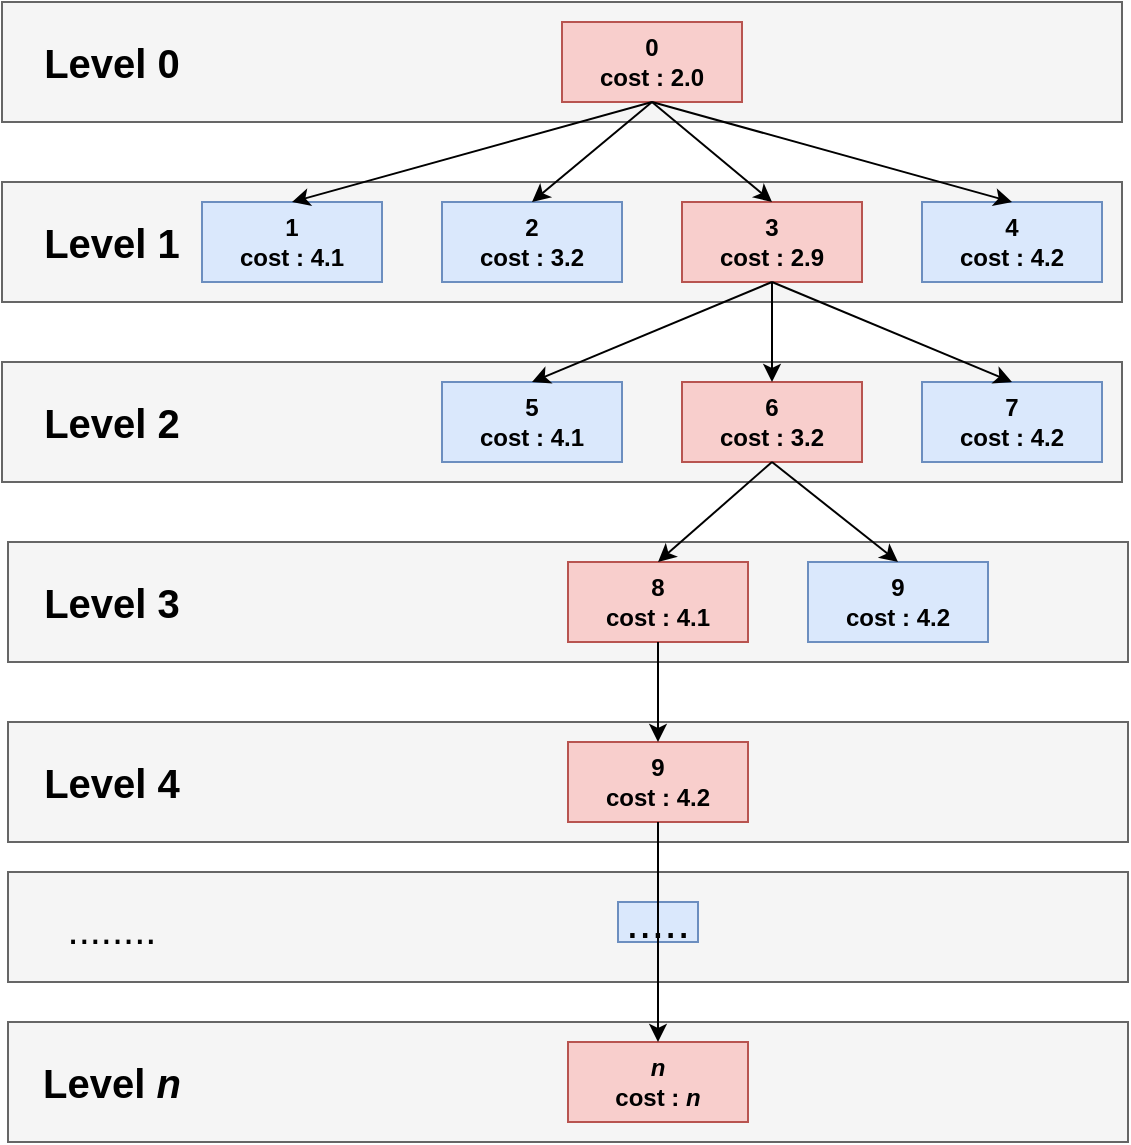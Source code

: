 <mxfile version="11.0.2" type="google"><diagram id="6a731a19-8d31-9384-78a2-239565b7b9f0" name="Page-1"><mxGraphModel dx="1231" dy="660" grid="1" gridSize="10" guides="1" tooltips="1" connect="1" arrows="1" fold="1" page="1" pageScale="1" pageWidth="1169" pageHeight="827" background="#ffffff" math="0" shadow="0"><root><mxCell id="0"/><mxCell id="1" parent="0"/><mxCell id="MsNmEh_7ACoY4oKL1VFn-1826" value="" style="group" vertex="1" connectable="0" parent="1"><mxGeometry x="60" y="130" width="563" height="570" as="geometry"/></mxCell><mxCell id="MsNmEh_7ACoY4oKL1VFn-1817" value="" style="rounded=0;whiteSpace=wrap;html=1;fillColor=#f5f5f5;strokeColor=#666666;fontColor=#333333;" vertex="1" parent="MsNmEh_7ACoY4oKL1VFn-1826"><mxGeometry x="3" y="510" width="560" height="60" as="geometry"/></mxCell><mxCell id="MsNmEh_7ACoY4oKL1VFn-1816" value="" style="rounded=0;whiteSpace=wrap;html=1;fillColor=#f5f5f5;strokeColor=#666666;fontColor=#333333;" vertex="1" parent="MsNmEh_7ACoY4oKL1VFn-1826"><mxGeometry x="3" y="435" width="560" height="55" as="geometry"/></mxCell><mxCell id="MsNmEh_7ACoY4oKL1VFn-1815" value="" style="rounded=0;whiteSpace=wrap;html=1;fillColor=#f5f5f5;strokeColor=#666666;fontColor=#333333;" vertex="1" parent="MsNmEh_7ACoY4oKL1VFn-1826"><mxGeometry x="3" y="360" width="560" height="60" as="geometry"/></mxCell><mxCell id="MsNmEh_7ACoY4oKL1VFn-1814" value="" style="rounded=0;whiteSpace=wrap;html=1;fillColor=#f5f5f5;strokeColor=#666666;fontColor=#333333;" vertex="1" parent="MsNmEh_7ACoY4oKL1VFn-1826"><mxGeometry x="3" y="270" width="560" height="60" as="geometry"/></mxCell><mxCell id="MsNmEh_7ACoY4oKL1VFn-1813" value="" style="rounded=0;whiteSpace=wrap;html=1;fillColor=#f5f5f5;strokeColor=#666666;fontColor=#333333;" vertex="1" parent="MsNmEh_7ACoY4oKL1VFn-1826"><mxGeometry y="180" width="560" height="60" as="geometry"/></mxCell><mxCell id="MsNmEh_7ACoY4oKL1VFn-1811" value="" style="rounded=0;whiteSpace=wrap;html=1;fillColor=#f5f5f5;strokeColor=#666666;fontColor=#333333;" vertex="1" parent="MsNmEh_7ACoY4oKL1VFn-1826"><mxGeometry y="90" width="560" height="60" as="geometry"/></mxCell><mxCell id="MsNmEh_7ACoY4oKL1VFn-1810" value="" style="rounded=0;whiteSpace=wrap;html=1;fillColor=#f5f5f5;strokeColor=#666666;fontColor=#333333;" vertex="1" parent="MsNmEh_7ACoY4oKL1VFn-1826"><mxGeometry width="560" height="60" as="geometry"/></mxCell><mxCell id="MsNmEh_7ACoY4oKL1VFn-1779" value="&lt;b&gt;0&lt;br&gt;&lt;/b&gt;&lt;div&gt;&lt;b&gt;cost : 2.0&lt;/b&gt;&lt;/div&gt;" style="rounded=0;whiteSpace=wrap;html=1;fillColor=#f8cecc;strokeColor=#b85450;" vertex="1" parent="MsNmEh_7ACoY4oKL1VFn-1826"><mxGeometry x="280" y="10" width="90" height="40" as="geometry"/></mxCell><mxCell id="MsNmEh_7ACoY4oKL1VFn-1780" value="&lt;b&gt;1&lt;br&gt;&lt;/b&gt;&lt;div&gt;&lt;b&gt;cost : 4.1&lt;br&gt;&lt;/b&gt;&lt;/div&gt;" style="rounded=0;whiteSpace=wrap;html=1;fillColor=#dae8fc;strokeColor=#6c8ebf;" vertex="1" parent="MsNmEh_7ACoY4oKL1VFn-1826"><mxGeometry x="100" y="100" width="90" height="40" as="geometry"/></mxCell><mxCell id="MsNmEh_7ACoY4oKL1VFn-1781" style="rounded=0;orthogonalLoop=1;jettySize=auto;html=1;exitX=0.5;exitY=1;exitDx=0;exitDy=0;entryX=0.5;entryY=0;entryDx=0;entryDy=0;" edge="1" parent="MsNmEh_7ACoY4oKL1VFn-1826" source="MsNmEh_7ACoY4oKL1VFn-1779" target="MsNmEh_7ACoY4oKL1VFn-1780"><mxGeometry relative="1" as="geometry"/></mxCell><mxCell id="MsNmEh_7ACoY4oKL1VFn-1782" value="2&lt;br&gt;&lt;div&gt;cost : 3.2&lt;br&gt;&lt;/div&gt;" style="rounded=0;whiteSpace=wrap;html=1;fillColor=#dae8fc;strokeColor=#6c8ebf;fontStyle=1" vertex="1" parent="MsNmEh_7ACoY4oKL1VFn-1826"><mxGeometry x="220" y="100" width="90" height="40" as="geometry"/></mxCell><mxCell id="MsNmEh_7ACoY4oKL1VFn-1785" style="edgeStyle=none;rounded=0;orthogonalLoop=1;jettySize=auto;html=1;exitX=0.5;exitY=1;exitDx=0;exitDy=0;entryX=0.5;entryY=0;entryDx=0;entryDy=0;" edge="1" parent="MsNmEh_7ACoY4oKL1VFn-1826" source="MsNmEh_7ACoY4oKL1VFn-1779" target="MsNmEh_7ACoY4oKL1VFn-1782"><mxGeometry relative="1" as="geometry"/></mxCell><mxCell id="MsNmEh_7ACoY4oKL1VFn-1783" value="3&lt;br&gt;&lt;div&gt;cost : 2.9&lt;/div&gt;" style="rounded=0;whiteSpace=wrap;html=1;fillColor=#f8cecc;strokeColor=#b85450;fontStyle=1" vertex="1" parent="MsNmEh_7ACoY4oKL1VFn-1826"><mxGeometry x="340" y="100" width="90" height="40" as="geometry"/></mxCell><mxCell id="MsNmEh_7ACoY4oKL1VFn-1787" style="edgeStyle=none;rounded=0;orthogonalLoop=1;jettySize=auto;html=1;exitX=0.5;exitY=1;exitDx=0;exitDy=0;entryX=0.5;entryY=0;entryDx=0;entryDy=0;" edge="1" parent="MsNmEh_7ACoY4oKL1VFn-1826" source="MsNmEh_7ACoY4oKL1VFn-1779" target="MsNmEh_7ACoY4oKL1VFn-1783"><mxGeometry relative="1" as="geometry"/></mxCell><mxCell id="MsNmEh_7ACoY4oKL1VFn-1784" value="4&lt;br&gt;&lt;div&gt;cost : 4.2&lt;br&gt;&lt;/div&gt;" style="rounded=0;whiteSpace=wrap;html=1;fillColor=#dae8fc;strokeColor=#6c8ebf;fontStyle=1" vertex="1" parent="MsNmEh_7ACoY4oKL1VFn-1826"><mxGeometry x="460" y="100" width="90" height="40" as="geometry"/></mxCell><mxCell id="MsNmEh_7ACoY4oKL1VFn-1788" style="edgeStyle=none;rounded=0;orthogonalLoop=1;jettySize=auto;html=1;exitX=0.5;exitY=1;exitDx=0;exitDy=0;entryX=0.5;entryY=0;entryDx=0;entryDy=0;" edge="1" parent="MsNmEh_7ACoY4oKL1VFn-1826" source="MsNmEh_7ACoY4oKL1VFn-1779" target="MsNmEh_7ACoY4oKL1VFn-1784"><mxGeometry relative="1" as="geometry"/></mxCell><mxCell id="MsNmEh_7ACoY4oKL1VFn-1792" value="5&lt;br&gt;&lt;div&gt;cost : 4.1&lt;br&gt;&lt;/div&gt;" style="rounded=0;whiteSpace=wrap;html=1;fillColor=#dae8fc;strokeColor=#6c8ebf;fontStyle=1" vertex="1" parent="MsNmEh_7ACoY4oKL1VFn-1826"><mxGeometry x="220" y="190" width="90" height="40" as="geometry"/></mxCell><mxCell id="MsNmEh_7ACoY4oKL1VFn-1796" style="edgeStyle=none;rounded=0;orthogonalLoop=1;jettySize=auto;html=1;exitX=0.5;exitY=1;exitDx=0;exitDy=0;entryX=0.5;entryY=0;entryDx=0;entryDy=0;" edge="1" parent="MsNmEh_7ACoY4oKL1VFn-1826" source="MsNmEh_7ACoY4oKL1VFn-1783" target="MsNmEh_7ACoY4oKL1VFn-1792"><mxGeometry relative="1" as="geometry"/></mxCell><mxCell id="MsNmEh_7ACoY4oKL1VFn-1793" value="6&lt;br&gt;&lt;div&gt;cost : 3.2&lt;br&gt;&lt;/div&gt;" style="rounded=0;whiteSpace=wrap;html=1;fillColor=#f8cecc;strokeColor=#b85450;fontStyle=1" vertex="1" parent="MsNmEh_7ACoY4oKL1VFn-1826"><mxGeometry x="340" y="190" width="90" height="40" as="geometry"/></mxCell><mxCell id="MsNmEh_7ACoY4oKL1VFn-1797" style="edgeStyle=none;rounded=0;orthogonalLoop=1;jettySize=auto;html=1;exitX=0.5;exitY=1;exitDx=0;exitDy=0;entryX=0.5;entryY=0;entryDx=0;entryDy=0;" edge="1" parent="MsNmEh_7ACoY4oKL1VFn-1826" source="MsNmEh_7ACoY4oKL1VFn-1783" target="MsNmEh_7ACoY4oKL1VFn-1793"><mxGeometry relative="1" as="geometry"/></mxCell><mxCell id="MsNmEh_7ACoY4oKL1VFn-1794" value="7&lt;br&gt;&lt;div&gt;cost : 4.2&lt;br&gt;&lt;/div&gt;" style="rounded=0;whiteSpace=wrap;html=1;fillColor=#dae8fc;strokeColor=#6c8ebf;fontStyle=1" vertex="1" parent="MsNmEh_7ACoY4oKL1VFn-1826"><mxGeometry x="460" y="190" width="90" height="40" as="geometry"/></mxCell><mxCell id="MsNmEh_7ACoY4oKL1VFn-1798" style="edgeStyle=none;rounded=0;orthogonalLoop=1;jettySize=auto;html=1;exitX=0.5;exitY=1;exitDx=0;exitDy=0;entryX=0.5;entryY=0;entryDx=0;entryDy=0;" edge="1" parent="MsNmEh_7ACoY4oKL1VFn-1826" source="MsNmEh_7ACoY4oKL1VFn-1783" target="MsNmEh_7ACoY4oKL1VFn-1794"><mxGeometry relative="1" as="geometry"/></mxCell><mxCell id="MsNmEh_7ACoY4oKL1VFn-1799" value="8&lt;br&gt;&lt;div&gt;cost : 4.1&lt;br&gt;&lt;/div&gt;" style="rounded=0;whiteSpace=wrap;html=1;fillColor=#f8cecc;strokeColor=#b85450;fontStyle=1" vertex="1" parent="MsNmEh_7ACoY4oKL1VFn-1826"><mxGeometry x="283" y="280" width="90" height="40" as="geometry"/></mxCell><mxCell id="MsNmEh_7ACoY4oKL1VFn-1801" style="edgeStyle=none;rounded=0;orthogonalLoop=1;jettySize=auto;html=1;exitX=0.5;exitY=1;exitDx=0;exitDy=0;entryX=0.5;entryY=0;entryDx=0;entryDy=0;" edge="1" parent="MsNmEh_7ACoY4oKL1VFn-1826" source="MsNmEh_7ACoY4oKL1VFn-1793" target="MsNmEh_7ACoY4oKL1VFn-1799"><mxGeometry relative="1" as="geometry"/></mxCell><mxCell id="MsNmEh_7ACoY4oKL1VFn-1800" value="9&lt;br&gt;&lt;div&gt;cost : 4.2&lt;br&gt;&lt;/div&gt;" style="rounded=0;whiteSpace=wrap;html=1;fillColor=#dae8fc;strokeColor=#6c8ebf;fontStyle=1" vertex="1" parent="MsNmEh_7ACoY4oKL1VFn-1826"><mxGeometry x="403" y="280" width="90" height="40" as="geometry"/></mxCell><mxCell id="MsNmEh_7ACoY4oKL1VFn-1802" style="edgeStyle=none;rounded=0;orthogonalLoop=1;jettySize=auto;html=1;exitX=0.5;exitY=1;exitDx=0;exitDy=0;entryX=0.5;entryY=0;entryDx=0;entryDy=0;" edge="1" parent="MsNmEh_7ACoY4oKL1VFn-1826" source="MsNmEh_7ACoY4oKL1VFn-1793" target="MsNmEh_7ACoY4oKL1VFn-1800"><mxGeometry relative="1" as="geometry"/></mxCell><mxCell id="MsNmEh_7ACoY4oKL1VFn-1803" value="9&lt;br&gt;&lt;div&gt;cost : 4.2&lt;br&gt;&lt;/div&gt;" style="rounded=0;whiteSpace=wrap;html=1;fillColor=#f8cecc;strokeColor=#b85450;fontStyle=1" vertex="1" parent="MsNmEh_7ACoY4oKL1VFn-1826"><mxGeometry x="283" y="370" width="90" height="40" as="geometry"/></mxCell><mxCell id="MsNmEh_7ACoY4oKL1VFn-1804" style="edgeStyle=none;rounded=0;orthogonalLoop=1;jettySize=auto;html=1;exitX=0.5;exitY=1;exitDx=0;exitDy=0;entryX=0.5;entryY=0;entryDx=0;entryDy=0;" edge="1" parent="MsNmEh_7ACoY4oKL1VFn-1826" source="MsNmEh_7ACoY4oKL1VFn-1799" target="MsNmEh_7ACoY4oKL1VFn-1803"><mxGeometry relative="1" as="geometry"/></mxCell><mxCell id="MsNmEh_7ACoY4oKL1VFn-1805" value="&lt;font style=&quot;font-size: 23px&quot;&gt;.....&lt;/font&gt;" style="text;html=1;align=center;verticalAlign=middle;whiteSpace=wrap;rounded=0;fillColor=#dae8fc;strokeColor=#6c8ebf;" vertex="1" parent="MsNmEh_7ACoY4oKL1VFn-1826"><mxGeometry x="308" y="450" width="40" height="20" as="geometry"/></mxCell><mxCell id="MsNmEh_7ACoY4oKL1VFn-1807" value="&lt;i&gt;n&lt;/i&gt;&lt;br&gt;&lt;div&gt;cost : &lt;i&gt;n&lt;/i&gt;&lt;br&gt;&lt;/div&gt;" style="rounded=0;whiteSpace=wrap;html=1;fillColor=#f8cecc;strokeColor=#b85450;fontStyle=1" vertex="1" parent="MsNmEh_7ACoY4oKL1VFn-1826"><mxGeometry x="283" y="520" width="90" height="40" as="geometry"/></mxCell><mxCell id="MsNmEh_7ACoY4oKL1VFn-1808" style="edgeStyle=none;rounded=0;orthogonalLoop=1;jettySize=auto;html=1;exitX=0.5;exitY=1;exitDx=0;exitDy=0;entryX=0.5;entryY=0;entryDx=0;entryDy=0;" edge="1" parent="MsNmEh_7ACoY4oKL1VFn-1826" source="MsNmEh_7ACoY4oKL1VFn-1803" target="MsNmEh_7ACoY4oKL1VFn-1807"><mxGeometry relative="1" as="geometry"/></mxCell><mxCell id="MsNmEh_7ACoY4oKL1VFn-1818" value="&lt;font style=&quot;font-size: 20px&quot;&gt;&lt;b&gt;Level 0&lt;br&gt;&lt;/b&gt;&lt;/font&gt;" style="text;html=1;strokeColor=none;fillColor=none;align=center;verticalAlign=middle;whiteSpace=wrap;rounded=0;" vertex="1" parent="MsNmEh_7ACoY4oKL1VFn-1826"><mxGeometry x="10" y="20" width="90" height="20" as="geometry"/></mxCell><mxCell id="MsNmEh_7ACoY4oKL1VFn-1820" value="&lt;font style=&quot;font-size: 20px&quot;&gt;&lt;b&gt;Level 1&lt;br&gt;&lt;/b&gt;&lt;/font&gt;" style="text;html=1;strokeColor=none;fillColor=none;align=center;verticalAlign=middle;whiteSpace=wrap;rounded=0;" vertex="1" parent="MsNmEh_7ACoY4oKL1VFn-1826"><mxGeometry x="10" y="110" width="90" height="20" as="geometry"/></mxCell><mxCell id="MsNmEh_7ACoY4oKL1VFn-1821" value="&lt;div&gt;&lt;font style=&quot;font-size: 20px&quot;&gt;&lt;b&gt;Level 2&lt;/b&gt;&lt;/font&gt;&lt;/div&gt;" style="text;html=1;strokeColor=none;fillColor=none;align=center;verticalAlign=middle;whiteSpace=wrap;rounded=0;" vertex="1" parent="MsNmEh_7ACoY4oKL1VFn-1826"><mxGeometry x="10" y="200" width="90" height="20" as="geometry"/></mxCell><mxCell id="MsNmEh_7ACoY4oKL1VFn-1822" value="&lt;div&gt;&lt;font style=&quot;font-size: 20px&quot;&gt;&lt;b&gt;Level 3&lt;/b&gt;&lt;/font&gt;&lt;/div&gt;" style="text;html=1;strokeColor=none;fillColor=none;align=center;verticalAlign=middle;whiteSpace=wrap;rounded=0;" vertex="1" parent="MsNmEh_7ACoY4oKL1VFn-1826"><mxGeometry x="10" y="290" width="90" height="20" as="geometry"/></mxCell><mxCell id="MsNmEh_7ACoY4oKL1VFn-1823" value="&lt;div&gt;&lt;font style=&quot;font-size: 20px&quot;&gt;&lt;b&gt;Level 4&lt;/b&gt;&lt;/font&gt;&lt;/div&gt;" style="text;html=1;strokeColor=none;fillColor=none;align=center;verticalAlign=middle;whiteSpace=wrap;rounded=0;" vertex="1" parent="MsNmEh_7ACoY4oKL1VFn-1826"><mxGeometry x="10" y="380" width="90" height="20" as="geometry"/></mxCell><mxCell id="MsNmEh_7ACoY4oKL1VFn-1824" value="&lt;font style=&quot;font-size: 20px&quot;&gt;........&lt;/font&gt;" style="text;html=1;strokeColor=none;fillColor=none;align=center;verticalAlign=middle;whiteSpace=wrap;rounded=0;" vertex="1" parent="MsNmEh_7ACoY4oKL1VFn-1826"><mxGeometry x="10" y="452.5" width="90" height="20" as="geometry"/></mxCell><mxCell id="MsNmEh_7ACoY4oKL1VFn-1825" value="&lt;font style=&quot;font-size: 20px&quot;&gt;&lt;b&gt;Level &lt;i&gt;n&lt;/i&gt;&lt;br&gt;&lt;/b&gt;&lt;/font&gt;" style="text;html=1;strokeColor=none;fillColor=none;align=center;verticalAlign=middle;whiteSpace=wrap;rounded=0;" vertex="1" parent="MsNmEh_7ACoY4oKL1VFn-1826"><mxGeometry x="10" y="530" width="90" height="20" as="geometry"/></mxCell></root></mxGraphModel></diagram></mxfile>